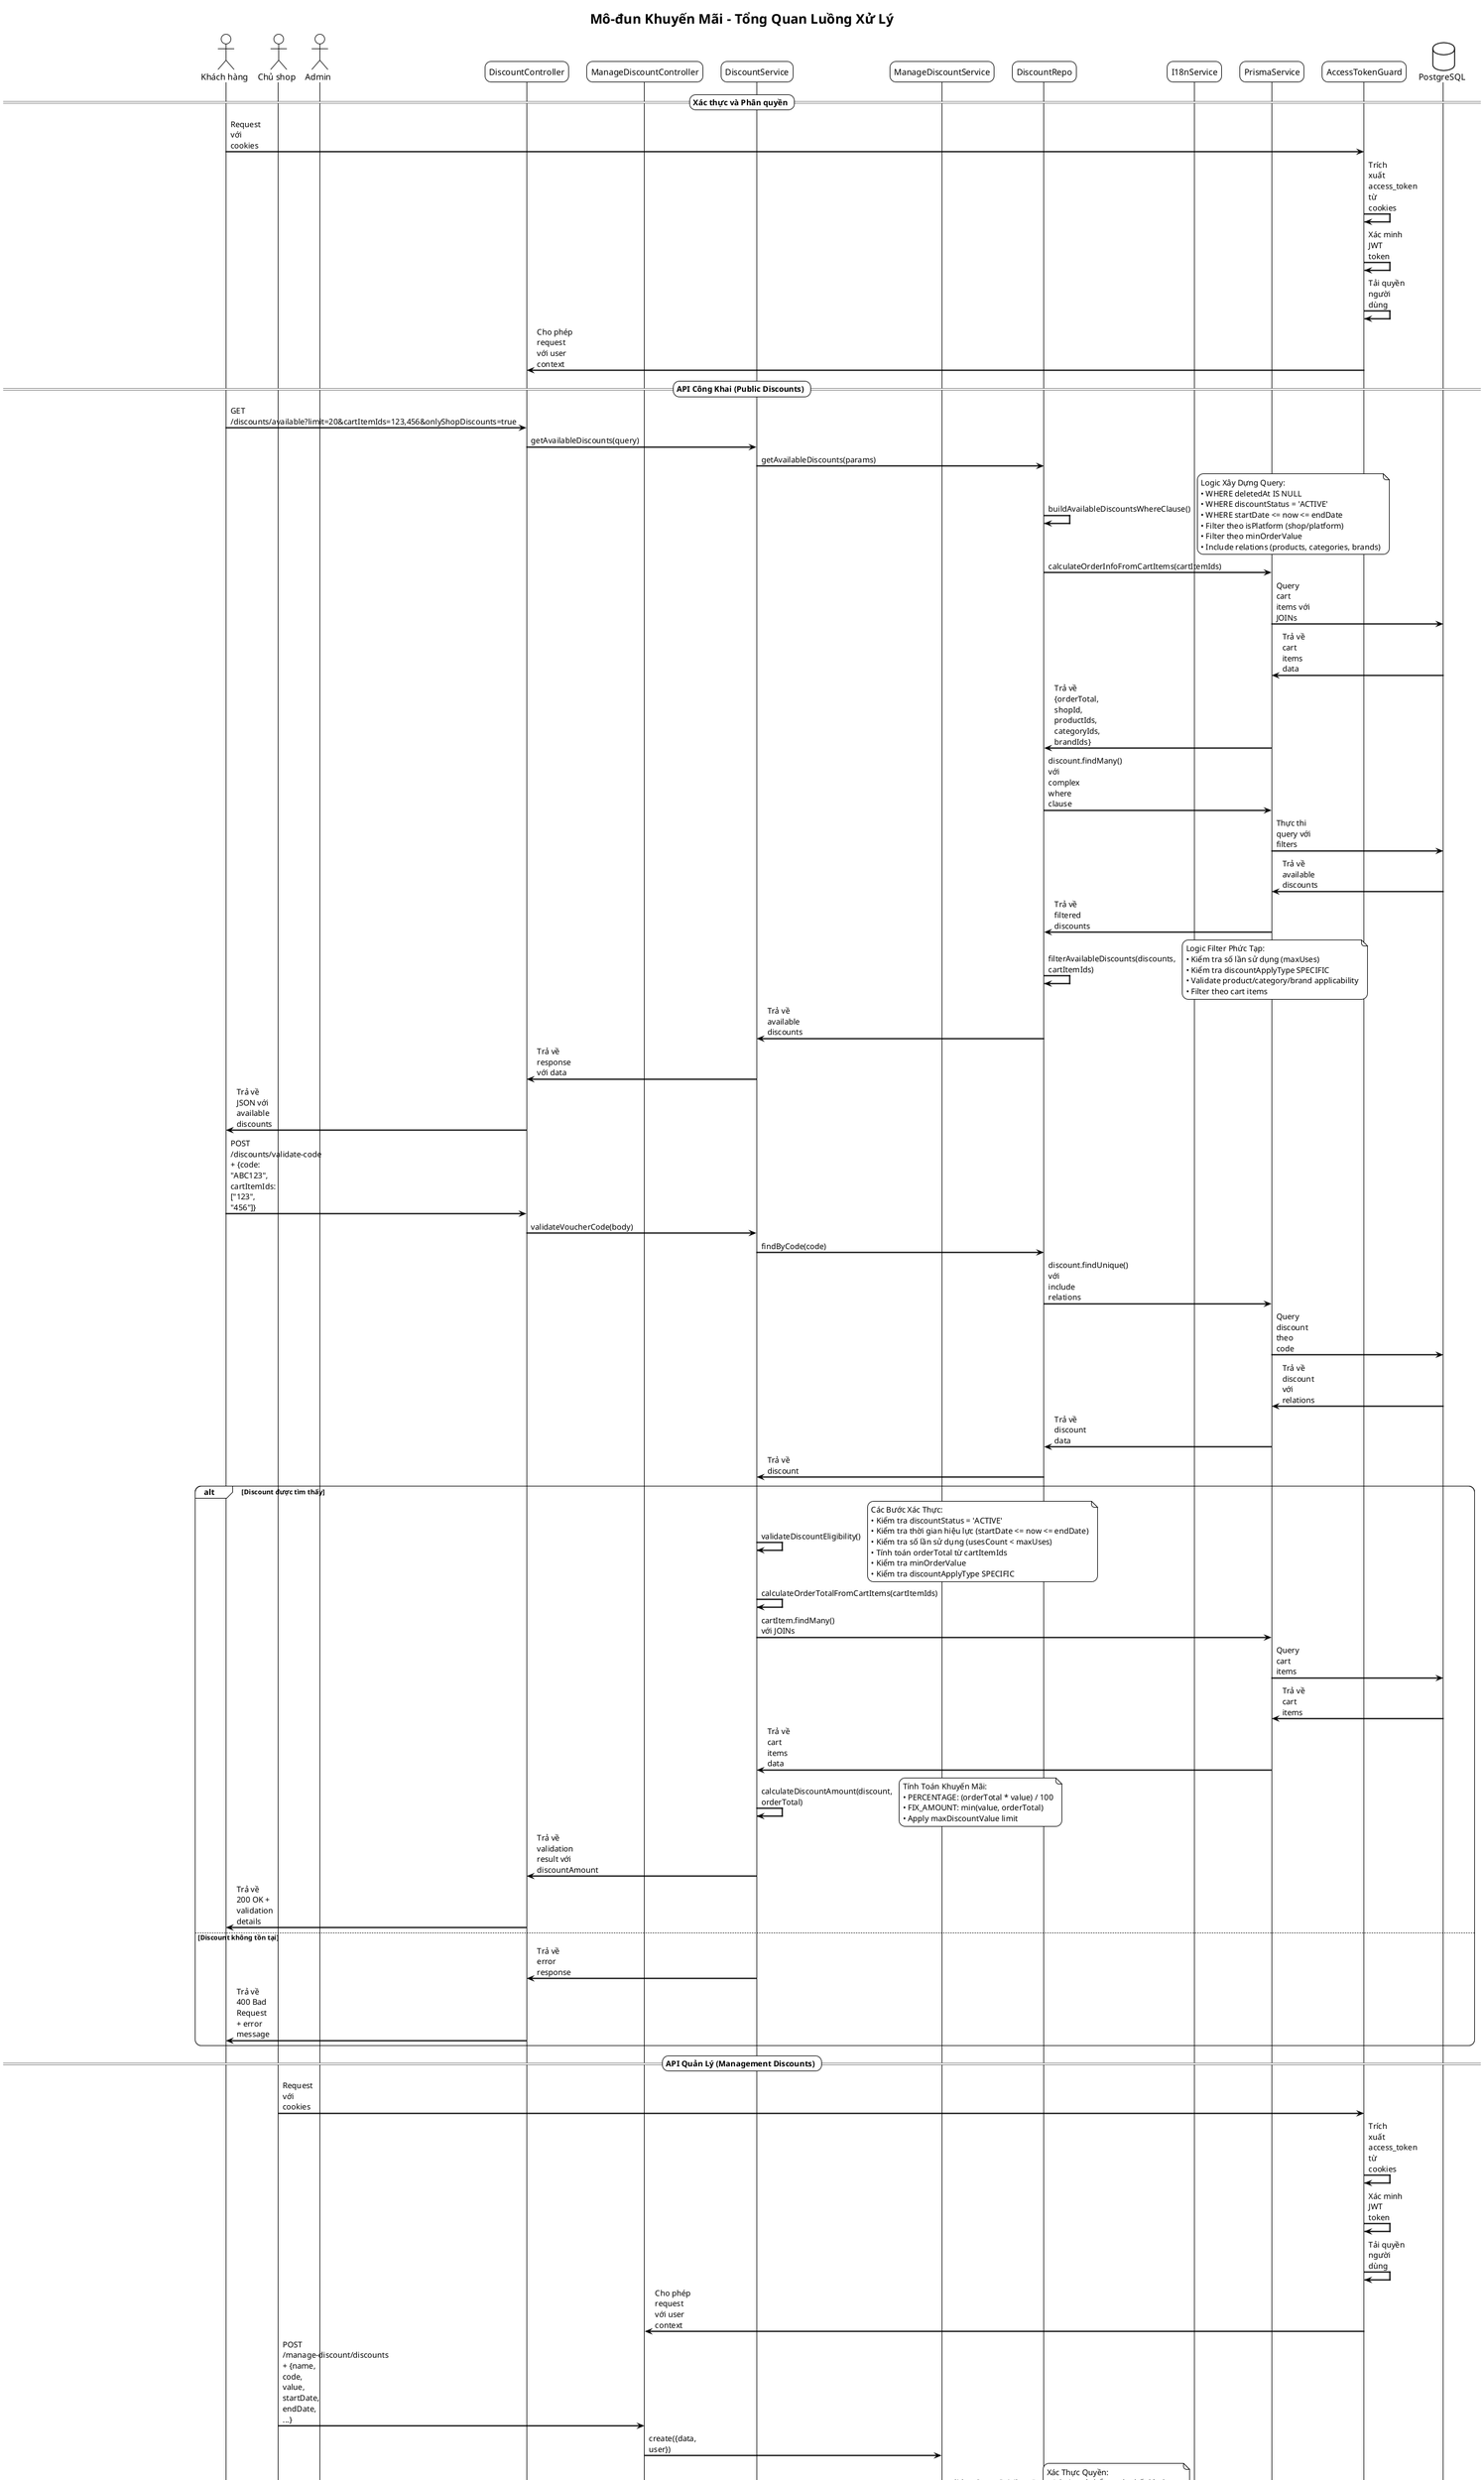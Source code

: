 @startuml Discount Module - Sequence Overview
!theme plain
skinparam backgroundColor #FFFFFF
skinparam sequenceArrowThickness 2
skinparam roundcorner 20
skinparam maxmessagesize 60

title Mô-đun Khuyến Mãi - Tổng Quan Luồng Xử Lý
note top : Hệ thống quản lý khuyến mãi với validation phức tạp và phân quyền Admin/Seller

actor "Khách hàng" as Client
actor "Chủ shop" as ShopOwner
actor "Admin" as Admin
participant "DiscountController" as DC
participant "ManageDiscountController" as MDC
participant "DiscountService" as DS
participant "ManageDiscountService" as MDS
participant "DiscountRepo" as DR
participant "I18nService" as IS
participant "PrismaService" as PS
participant "AccessTokenGuard" as AG
database "PostgreSQL" as DB

== Xác thực và Phân quyền ==
Client -> AG: Request với cookies
AG -> AG: Trích xuất access_token từ cookies
AG -> AG: Xác minh JWT token
AG -> AG: Tải quyền người dùng
AG -> DC: Cho phép request với user context

== API Công Khai (Public Discounts) ==
Client -> DC: GET /discounts/available?limit=20&cartItemIds=123,456&onlyShopDiscounts=true
DC -> DS: getAvailableDiscounts(query)
DS -> DR: getAvailableDiscounts(params)
DR -> DR: buildAvailableDiscountsWhereClause()
note right
Logic Xây Dựng Query:
• WHERE deletedAt IS NULL
• WHERE discountStatus = 'ACTIVE'
• WHERE startDate <= now <= endDate
• Filter theo isPlatform (shop/platform)
• Filter theo minOrderValue
• Include relations (products, categories, brands)
end note
DR -> PS: calculateOrderInfoFromCartItems(cartItemIds)
PS -> DB: Query cart items với JOINs
DB -> PS: Trả về cart items data
PS -> DR: Trả về {orderTotal, shopId, productIds, categoryIds, brandIds}
DR -> PS: discount.findMany() với complex where clause
PS -> DB: Thực thi query với filters
DB -> PS: Trả về available discounts
PS -> DR: Trả về filtered discounts
DR -> DR: filterAvailableDiscounts(discounts, cartItemIds)
note right
Logic Filter Phức Tạp:
• Kiểm tra số lần sử dụng (maxUses)
• Kiểm tra discountApplyType SPECIFIC
• Validate product/category/brand applicability
• Filter theo cart items
end note
DR -> DS: Trả về available discounts
DS -> DC: Trả về response với data
DC -> Client: Trả về JSON với available discounts

Client -> DC: POST /discounts/validate-code + {code: "ABC123", cartItemIds: ["123", "456"]}
DC -> DS: validateVoucherCode(body)
DS -> DR: findByCode(code)
DR -> PS: discount.findUnique() với include relations
PS -> DB: Query discount theo code
DB -> PS: Trả về discount với relations
PS -> DR: Trả về discount data
DR -> DS: Trả về discount

alt Discount được tìm thấy
    DS -> DS: validateDiscountEligibility()
    note right
    Các Bước Xác Thực:
    • Kiểm tra discountStatus = 'ACTIVE'
    • Kiểm tra thời gian hiệu lực (startDate <= now <= endDate)
    • Kiểm tra số lần sử dụng (usesCount < maxUses)
    • Tính toán orderTotal từ cartItemIds
    • Kiểm tra minOrderValue
    • Kiểm tra discountApplyType SPECIFIC
    end note

    DS -> DS: calculateOrderTotalFromCartItems(cartItemIds)
    DS -> PS: cartItem.findMany() với JOINs
    PS -> DB: Query cart items
    DB -> PS: Trả về cart items
    PS -> DS: Trả về cart items data
    DS -> DS: calculateDiscountAmount(discount, orderTotal)
    note right
    Tính Toán Khuyến Mãi:
    • PERCENTAGE: (orderTotal * value) / 100
    • FIX_AMOUNT: min(value, orderTotal)
    • Apply maxDiscountValue limit
    end note
    DS -> DC: Trả về validation result với discountAmount
    DC -> Client: Trả về 200 OK + validation details

else Discount không tồn tại
    DS -> DC: Trả về error response
    DC -> Client: Trả về 400 Bad Request + error message
end

== API Quản Lý (Management Discounts) ==
ShopOwner -> AG: Request với cookies
AG -> AG: Trích xuất access_token từ cookies
AG -> AG: Xác minh JWT token
AG -> AG: Tải quyền người dùng
AG -> MDC: Cho phép request với user context

ShopOwner -> MDC: POST /manage-discount/discounts + {name, code, value, startDate, endDate, ...}
MDC -> MDS: create({data, user})
MDS -> MDS: validateCreatePrivilege()
note right
Xác Thực Quyền:
• Admin: có thể tạo cho bất kỳ shop
• Seller: chỉ tạo cho chính mình
• Auto-set shopId = userId cho Seller
end note
MDS -> DR: findByCode(code) kiểm tra trùng
DR -> PS: discount.findUnique() với code
PS -> DB: Query discount theo code
DB -> PS: Trả về existing discount
PS -> DR: Trả về duplicate check result
DR -> MDS: Trả về existing discount

alt Code chưa tồn tại
    MDS -> DR: create({createdById, data})
    DR -> PS: discount.create() với relations
    PS -> DB: INSERT discount với audit fields
    DB -> PS: Trả về discount created
    PS -> DR: Trả về new discount
    DR -> MDS: Trả về created discount
    MDS -> IS: i18n.t('discount.discount.success.CREATE_SUCCESS')
    IS -> MDS: Trả về message đã localize
    MDS -> MDC: Trả về success response
    MDC -> ShopOwner: Trả về 201 Created + JSON response

else Code đã tồn tại
    MDS -> MDC: Throw BadRequestException
    MDC -> ShopOwner: Trả về 400 Bad Request
end

ShopOwner -> MDC: PUT /manage-discount/discounts/:discountId + {name, code, value, ...}
MDC -> MDS: update({discountId, data, user})
MDS -> DR: findById(discountId)
DR -> PS: discount.findUnique()
PS -> DB: Query discount theo ID
DB -> PS: Trả về discount data
PS -> DR: Trả về discount
DR -> MDS: Trả về discount info
MDS -> MDS: validatePrivilege()
note right
Kiểm Soát Truy Cập:
• Admin: truy cập tất cả discounts
• Seller: chỉ truy cập của chính mình
• createdById validation
end note
MDS -> DR: update({id, updatedById, data})
DR -> PS: discount.update() với relations
PS -> DB: UPDATE discount với audit
DB -> PS: Trả về discount updated
PS -> DR: Trả về updated discount
DR -> MDS: Trả về updated data
MDS -> IS: i18n.t('discount.discount.success.UPDATE_SUCCESS')
IS -> MDS: Trả về message đã localize
MDS -> MDC: Trả về success response
MDC -> ShopOwner: Trả về 200 OK + JSON response

ShopOwner -> MDC: DELETE /manage-discount/discounts/:discountId
MDC -> MDS: delete({discountId, user})
MDS -> DR: findById(discountId)
DR -> PS: discount.findUnique()
PS -> DB: Query discount theo ID
DB -> PS: Trả về discount data
PS -> DR: Trả về discount
DR -> MDS: Trả về discount info
MDS -> MDS: validatePrivilege()
MDS -> DR: delete({id, deletedById})
DR -> PS: discount.update() soft delete
PS -> DB: UPDATE deletedAt field
DB -> PS: Trả về discount marked deleted
PS -> DR: Trả về success
DR -> MDS: Trả về success
MDS -> IS: i18n.t('discount.discount.success.DELETE_SUCCESS')
IS -> MDS: Trả về message đã localize
MDS -> MDC: Trả về success response
MDC -> ShopOwner: Trả về 200 OK + JSON response

ShopOwner -> MDC: GET /manage-discount/discounts?page=1&limit=10&createdById=123
MDC -> MDS: list({query, user})
MDS -> MDS: validatePrivilege()
MDS -> DR: list(query)
DR -> DR: buildAdminListWhereClause(filters)
DR -> PS: discount.count() và discount.findMany()
PS -> DB: Query với pagination và filters
DB -> PS: Trả về totalItems và discounts
PS -> DR: Trả về {data, metadata}
DR -> MDS: Trả về discounts với pagination
MDS -> IS: i18n.t('discount.discount.success.GET_SUCCESS')
IS -> MDS: Trả về message đã localize
MDS -> MDC: Trả về response với data + metadata
MDC -> ShopOwner: Trả về JSON với pagination

== Xử Lý Lỗi ==
alt Lỗi validation voucher
    DS -> DC: ValidationException
    DC -> Client: Trả về 400 Bad Request

else Lỗi phân quyền
    MDS -> MDC: ForbiddenException
    MDC -> ShopOwner: Trả về 403 Forbidden

else Lỗi không tìm thấy
    MDS -> MDC: NotFoundRecordException
    MDC -> ShopOwner: Trả về 404 Not Found

else Lỗi duplicate code
    MDS -> MDC: BadRequestException
    MDC -> ShopOwner: Trả về 400 Bad Request

else Lỗi database constraint
    DR -> MDS: PrismaException
    MDS -> MDC: Database error
    MDC -> ShopOwner: Trả về 500 Internal Server Error
end

== Đa Ngôn Ngữ ==
MDS -> IS: i18n.t('discount.discount.success.XXX')
IS -> MDS: Trả về message đã localize
MDS -> MDC: Phản hồi + Message đã localize
MDC -> ShopOwner: JSON Response với metadata đầy đủ

note bottom
**Đặc điểm chính của module Discount:**
• Validation phức tạp cho voucher codes
• Phân quyền Admin/Seller với access control
• Tính toán discount amount theo loại (PERCENTAGE/FIX_AMOUNT)
• Filter discounts theo cart items và applicability
• Soft delete với audit fields
• Pagination cho admin management
• Đa ngôn ngữ với I18nService
• Business rules validation (thời gian, số lần sử dụng, min order value)
end note

@enduml
